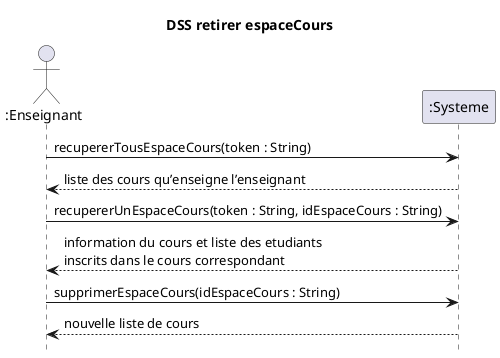 @startuml DSS_Retirer_Cours
title DSS retirer espaceCours
hide footbox
actor ":Enseignant" as prof
participant ":Systeme" as sys

prof->  sys : recupererTousEspaceCours(token : String)
sys --> prof : liste des cours qu’enseigne l’enseignant
prof -> sys : recupererUnEspaceCours(token : String, idEspaceCours : String)
sys --> prof : information du cours et liste des etudiants\ninscrits dans le cours correspondant
prof -> sys : supprimerEspaceCours(idEspaceCours : String)
sys --> prof : nouvelle liste de cours
@enduml
